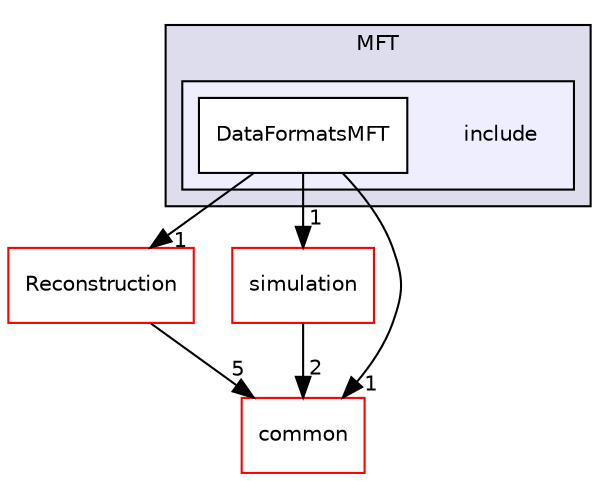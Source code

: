 digraph "/home/travis/build/AliceO2Group/AliceO2/DataFormats/Detectors/ITSMFT/MFT/include" {
  bgcolor=transparent;
  compound=true
  node [ fontsize="10", fontname="Helvetica"];
  edge [ labelfontsize="10", labelfontname="Helvetica"];
  subgraph clusterdir_25272d395c0fdb531d4aff346d96238f {
    graph [ bgcolor="#ddddee", pencolor="black", label="MFT" fontname="Helvetica", fontsize="10", URL="dir_25272d395c0fdb531d4aff346d96238f.html"]
  subgraph clusterdir_eb970d2ac00ce12d8b982d15b47bc8a9 {
    graph [ bgcolor="#eeeeff", pencolor="black", label="" URL="dir_eb970d2ac00ce12d8b982d15b47bc8a9.html"];
    dir_eb970d2ac00ce12d8b982d15b47bc8a9 [shape=plaintext label="include"];
    dir_4f7dc14960cf0c541d7416d7271d32cf [shape=box label="DataFormatsMFT" color="black" fillcolor="white" style="filled" URL="dir_4f7dc14960cf0c541d7416d7271d32cf.html"];
  }
  }
  dir_d269712cc31e133b892a3b3f6424741a [shape=box label="Reconstruction" color="red" URL="dir_d269712cc31e133b892a3b3f6424741a.html"];
  dir_047746f9f311f49446db9474b7431d0d [shape=box label="simulation" color="red" URL="dir_047746f9f311f49446db9474b7431d0d.html"];
  dir_7924ba4398ae4560cd37376e44666c6d [shape=box label="common" color="red" URL="dir_7924ba4398ae4560cd37376e44666c6d.html"];
  dir_d269712cc31e133b892a3b3f6424741a->dir_7924ba4398ae4560cd37376e44666c6d [headlabel="5", labeldistance=1.5 headhref="dir_000235_000081.html"];
  dir_047746f9f311f49446db9474b7431d0d->dir_7924ba4398ae4560cd37376e44666c6d [headlabel="2", labeldistance=1.5 headhref="dir_000246_000081.html"];
  dir_4f7dc14960cf0c541d7416d7271d32cf->dir_d269712cc31e133b892a3b3f6424741a [headlabel="1", labeldistance=1.5 headhref="dir_000233_000235.html"];
  dir_4f7dc14960cf0c541d7416d7271d32cf->dir_047746f9f311f49446db9474b7431d0d [headlabel="1", labeldistance=1.5 headhref="dir_000233_000246.html"];
  dir_4f7dc14960cf0c541d7416d7271d32cf->dir_7924ba4398ae4560cd37376e44666c6d [headlabel="1", labeldistance=1.5 headhref="dir_000233_000081.html"];
}
